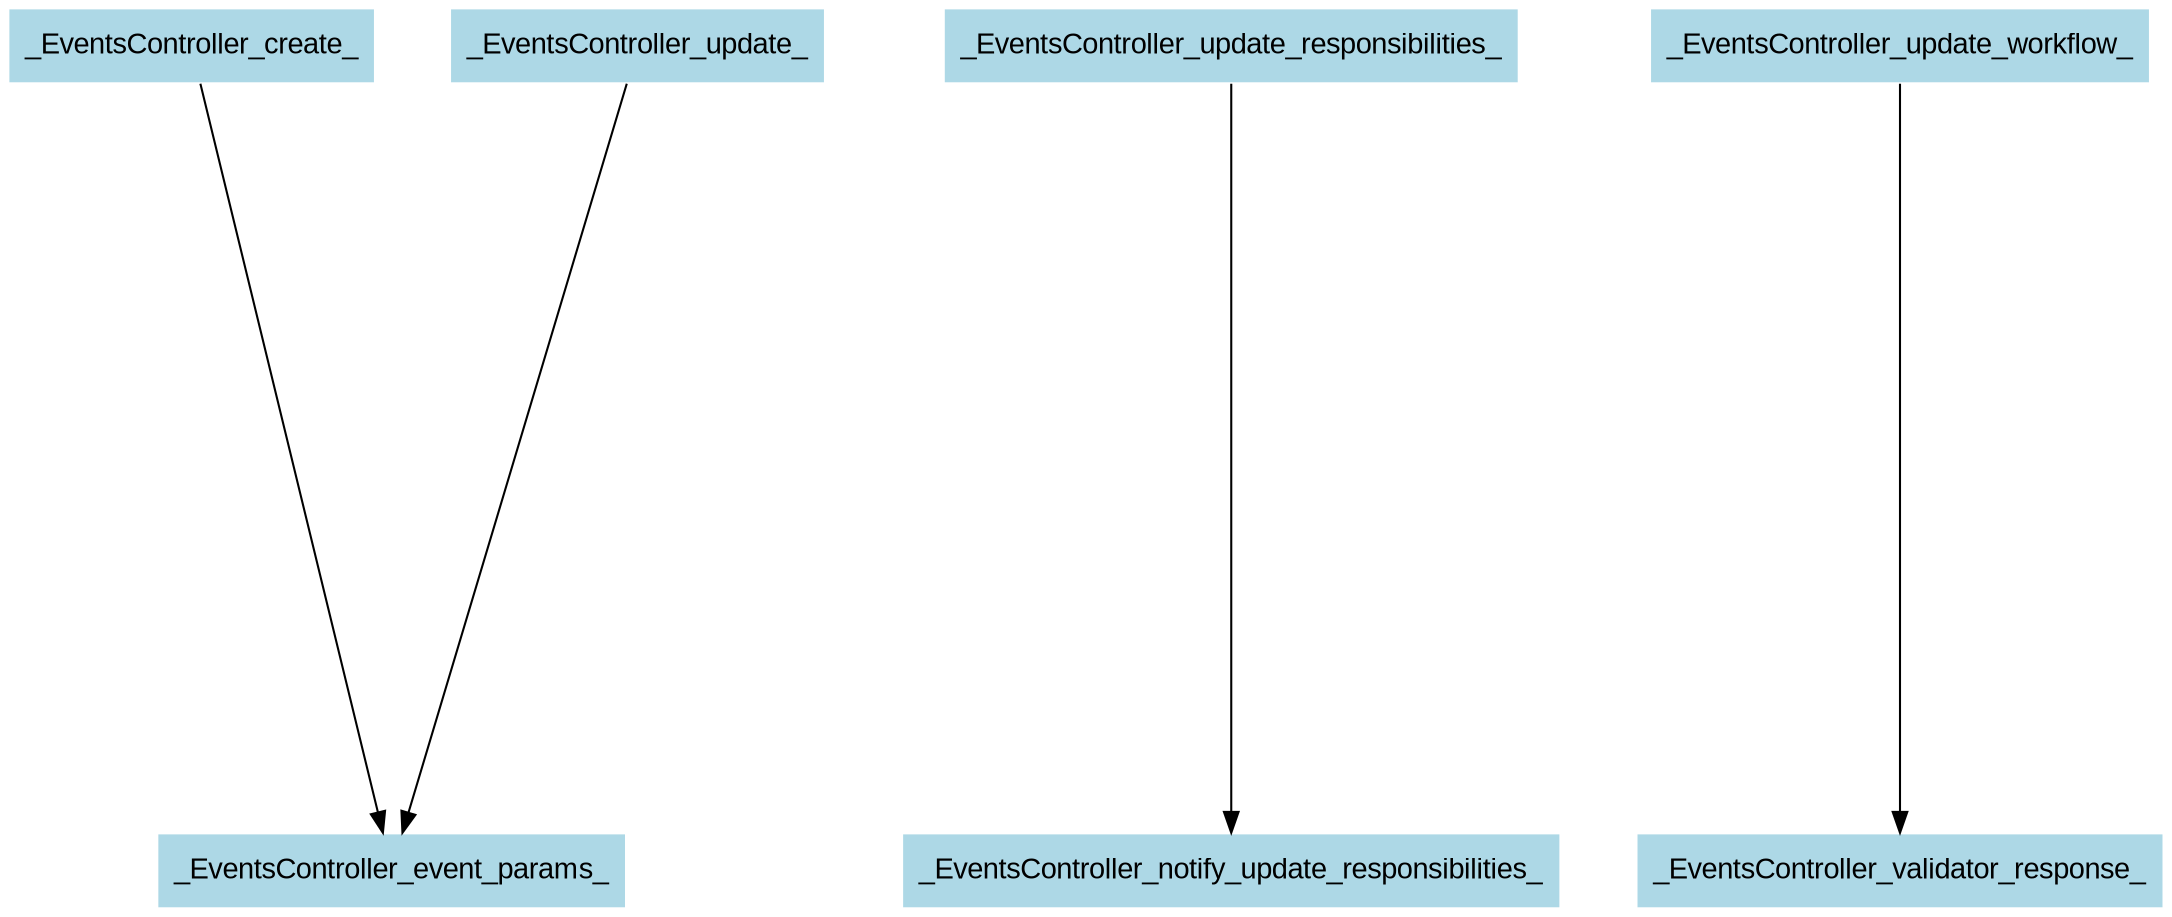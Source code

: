 digraph CallGraph {
ranksep=5;
nodesep=0.5;
node [fontname=Arial];
edge [fontname=Arial];
_EventsController_create_ -> _EventsController_event_params_;
_EventsController_create_ [shape=box, style=filled, fillcolor=lightblue  , color=white];
_EventsController_event_params_ [shape=box, style=filled, fillcolor=lightblue  , color=white];
_EventsController_update_ -> _EventsController_event_params_;
_EventsController_update_ [shape=box, style=filled, fillcolor=lightblue  , color=white];
_EventsController_update_responsibilities_ -> _EventsController_notify_update_responsibilities_;
_EventsController_update_responsibilities_ [shape=box, style=filled, fillcolor=lightblue  , color=white];
_EventsController_notify_update_responsibilities_ [shape=box, style=filled, fillcolor=lightblue  , color=white];
_EventsController_update_workflow_ -> _EventsController_validator_response_;
_EventsController_update_workflow_ [shape=box, style=filled, fillcolor=lightblue  , color=white];
_EventsController_validator_response_ [shape=box, style=filled, fillcolor=lightblue  , color=white];
}
